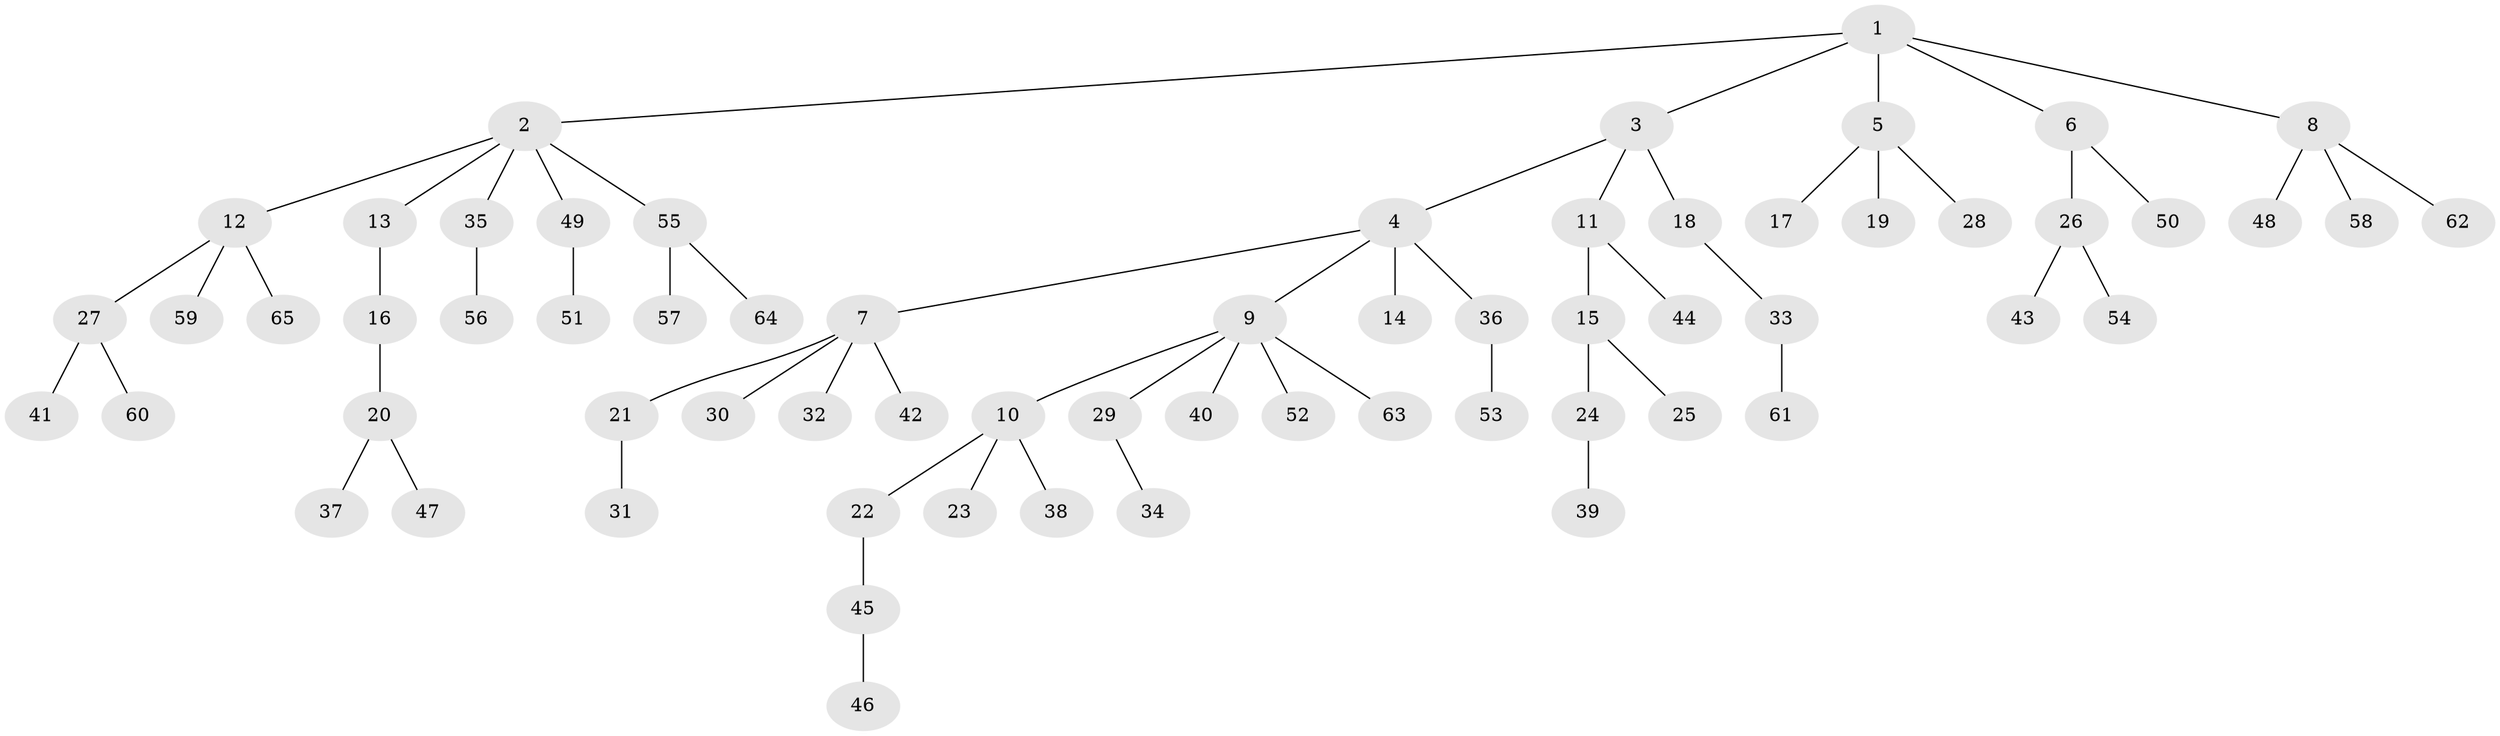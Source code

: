 // coarse degree distribution, {5: 0.045454545454545456, 8: 0.022727272727272728, 7: 0.022727272727272728, 3: 0.11363636363636363, 2: 0.18181818181818182, 4: 0.022727272727272728, 1: 0.5909090909090909}
// Generated by graph-tools (version 1.1) at 2025/42/03/06/25 10:42:03]
// undirected, 65 vertices, 64 edges
graph export_dot {
graph [start="1"]
  node [color=gray90,style=filled];
  1;
  2;
  3;
  4;
  5;
  6;
  7;
  8;
  9;
  10;
  11;
  12;
  13;
  14;
  15;
  16;
  17;
  18;
  19;
  20;
  21;
  22;
  23;
  24;
  25;
  26;
  27;
  28;
  29;
  30;
  31;
  32;
  33;
  34;
  35;
  36;
  37;
  38;
  39;
  40;
  41;
  42;
  43;
  44;
  45;
  46;
  47;
  48;
  49;
  50;
  51;
  52;
  53;
  54;
  55;
  56;
  57;
  58;
  59;
  60;
  61;
  62;
  63;
  64;
  65;
  1 -- 2;
  1 -- 3;
  1 -- 5;
  1 -- 6;
  1 -- 8;
  2 -- 12;
  2 -- 13;
  2 -- 35;
  2 -- 49;
  2 -- 55;
  3 -- 4;
  3 -- 11;
  3 -- 18;
  4 -- 7;
  4 -- 9;
  4 -- 14;
  4 -- 36;
  5 -- 17;
  5 -- 19;
  5 -- 28;
  6 -- 26;
  6 -- 50;
  7 -- 21;
  7 -- 30;
  7 -- 32;
  7 -- 42;
  8 -- 48;
  8 -- 58;
  8 -- 62;
  9 -- 10;
  9 -- 29;
  9 -- 40;
  9 -- 52;
  9 -- 63;
  10 -- 22;
  10 -- 23;
  10 -- 38;
  11 -- 15;
  11 -- 44;
  12 -- 27;
  12 -- 59;
  12 -- 65;
  13 -- 16;
  15 -- 24;
  15 -- 25;
  16 -- 20;
  18 -- 33;
  20 -- 37;
  20 -- 47;
  21 -- 31;
  22 -- 45;
  24 -- 39;
  26 -- 43;
  26 -- 54;
  27 -- 41;
  27 -- 60;
  29 -- 34;
  33 -- 61;
  35 -- 56;
  36 -- 53;
  45 -- 46;
  49 -- 51;
  55 -- 57;
  55 -- 64;
}
